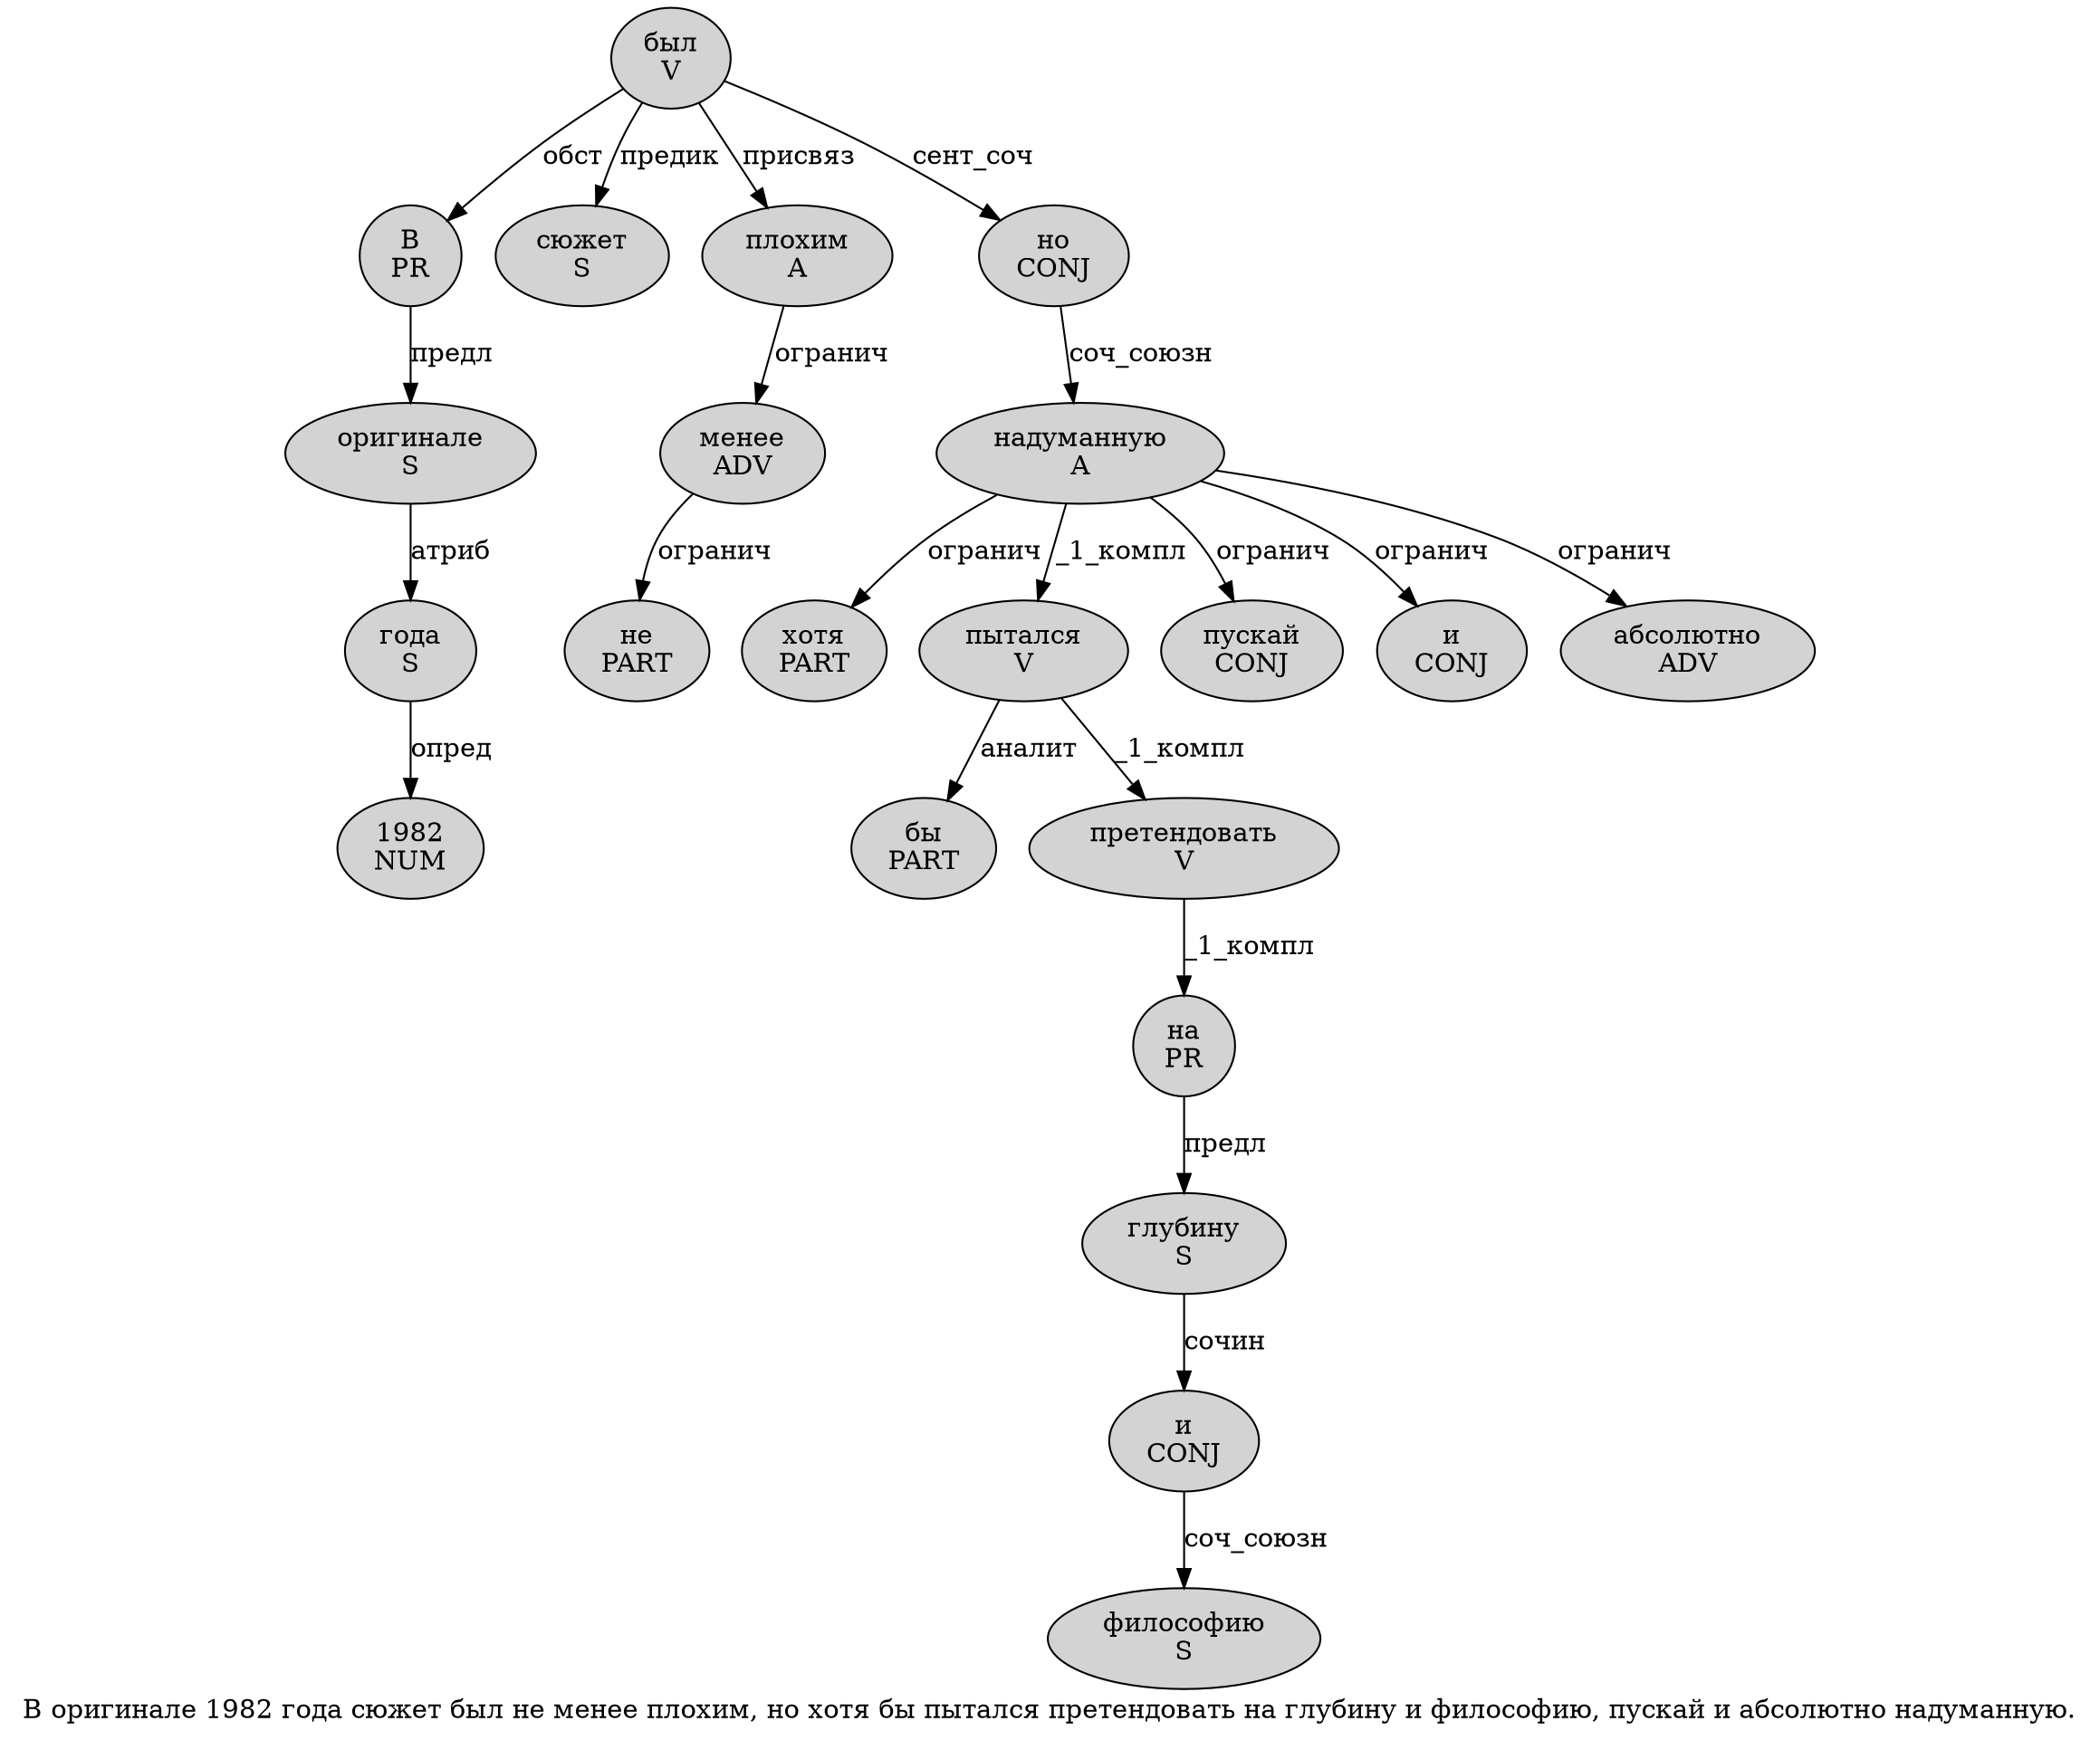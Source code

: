 digraph SENTENCE_2699 {
	graph [label="В оригинале 1982 года сюжет был не менее плохим, но хотя бы пытался претендовать на глубину и философию, пускай и абсолютно надуманную."]
	node [style=filled]
		0 [label="В
PR" color="" fillcolor=lightgray penwidth=1 shape=ellipse]
		1 [label="оригинале
S" color="" fillcolor=lightgray penwidth=1 shape=ellipse]
		2 [label="1982
NUM" color="" fillcolor=lightgray penwidth=1 shape=ellipse]
		3 [label="года
S" color="" fillcolor=lightgray penwidth=1 shape=ellipse]
		4 [label="сюжет
S" color="" fillcolor=lightgray penwidth=1 shape=ellipse]
		5 [label="был
V" color="" fillcolor=lightgray penwidth=1 shape=ellipse]
		6 [label="не
PART" color="" fillcolor=lightgray penwidth=1 shape=ellipse]
		7 [label="менее
ADV" color="" fillcolor=lightgray penwidth=1 shape=ellipse]
		8 [label="плохим
A" color="" fillcolor=lightgray penwidth=1 shape=ellipse]
		10 [label="но
CONJ" color="" fillcolor=lightgray penwidth=1 shape=ellipse]
		11 [label="хотя
PART" color="" fillcolor=lightgray penwidth=1 shape=ellipse]
		12 [label="бы
PART" color="" fillcolor=lightgray penwidth=1 shape=ellipse]
		13 [label="пытался
V" color="" fillcolor=lightgray penwidth=1 shape=ellipse]
		14 [label="претендовать
V" color="" fillcolor=lightgray penwidth=1 shape=ellipse]
		15 [label="на
PR" color="" fillcolor=lightgray penwidth=1 shape=ellipse]
		16 [label="глубину
S" color="" fillcolor=lightgray penwidth=1 shape=ellipse]
		17 [label="и
CONJ" color="" fillcolor=lightgray penwidth=1 shape=ellipse]
		18 [label="философию
S" color="" fillcolor=lightgray penwidth=1 shape=ellipse]
		20 [label="пускай
CONJ" color="" fillcolor=lightgray penwidth=1 shape=ellipse]
		21 [label="и
CONJ" color="" fillcolor=lightgray penwidth=1 shape=ellipse]
		22 [label="абсолютно
ADV" color="" fillcolor=lightgray penwidth=1 shape=ellipse]
		23 [label="надуманную
A" color="" fillcolor=lightgray penwidth=1 shape=ellipse]
			13 -> 12 [label="аналит"]
			13 -> 14 [label="_1_компл"]
			16 -> 17 [label="сочин"]
			8 -> 7 [label="огранич"]
			1 -> 3 [label="атриб"]
			14 -> 15 [label="_1_компл"]
			23 -> 11 [label="огранич"]
			23 -> 13 [label="_1_компл"]
			23 -> 20 [label="огранич"]
			23 -> 21 [label="огранич"]
			23 -> 22 [label="огранич"]
			0 -> 1 [label="предл"]
			3 -> 2 [label="опред"]
			5 -> 0 [label="обст"]
			5 -> 4 [label="предик"]
			5 -> 8 [label="присвяз"]
			5 -> 10 [label="сент_соч"]
			10 -> 23 [label="соч_союзн"]
			17 -> 18 [label="соч_союзн"]
			15 -> 16 [label="предл"]
			7 -> 6 [label="огранич"]
}